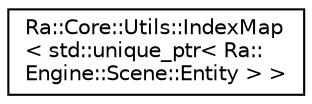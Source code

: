 digraph "Graphical Class Hierarchy"
{
 // INTERACTIVE_SVG=YES
 // LATEX_PDF_SIZE
  edge [fontname="Helvetica",fontsize="10",labelfontname="Helvetica",labelfontsize="10"];
  node [fontname="Helvetica",fontsize="10",shape=record];
  rankdir="LR";
  Node0 [label="Ra::Core::Utils::IndexMap\l\< std::unique_ptr\< Ra::\lEngine::Scene::Entity \> \>",height=0.2,width=0.4,color="black", fillcolor="white", style="filled",URL="$classRa_1_1Core_1_1Utils_1_1IndexMap.html",tooltip=" "];
}
